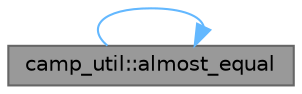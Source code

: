 digraph "camp_util::almost_equal"
{
 // LATEX_PDF_SIZE
  bgcolor="transparent";
  edge [fontname=Helvetica,fontsize=10,labelfontname=Helvetica,labelfontsize=10];
  node [fontname=Helvetica,fontsize=10,shape=box,height=0.2,width=0.4];
  rankdir="RL";
  Node1 [label="camp_util::almost_equal",height=0.2,width=0.4,color="gray40", fillcolor="grey60", style="filled", fontcolor="black",tooltip="Tests whether two real numbers are almost equal using only a relative tolerance."];
  Node1 -> Node1 [dir="back",color="steelblue1",style="solid"];
}
